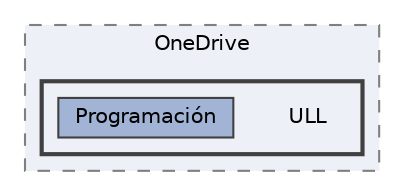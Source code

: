 digraph "C:/Users/13pedro/OneDrive/ULL"
{
 // LATEX_PDF_SIZE
  bgcolor="transparent";
  edge [fontname=Helvetica,fontsize=10,labelfontname=Helvetica,labelfontsize=10];
  node [fontname=Helvetica,fontsize=10,shape=box,height=0.2,width=0.4];
  compound=true
  subgraph clusterdir_c33bbaef726e1e828c9defde614231f1 {
    graph [ bgcolor="#edf0f7", pencolor="grey50", label="OneDrive", fontname=Helvetica,fontsize=10 style="filled,dashed", URL="dir_c33bbaef726e1e828c9defde614231f1.html",tooltip=""]
  subgraph clusterdir_0c1d85080d04418e5655050bf5c22486 {
    graph [ bgcolor="#edf0f7", pencolor="grey25", label="", fontname=Helvetica,fontsize=10 style="filled,bold", URL="dir_0c1d85080d04418e5655050bf5c22486.html",tooltip=""]
    dir_0c1d85080d04418e5655050bf5c22486 [shape=plaintext, label="ULL"];
  dir_5fb72ba7ab931f6d21b1d9f69ebb978e [label="Programación", fillcolor="#a2b4d6", color="grey25", style="filled", URL="dir_5fb72ba7ab931f6d21b1d9f69ebb978e.html",tooltip=""];
  }
  }
}
